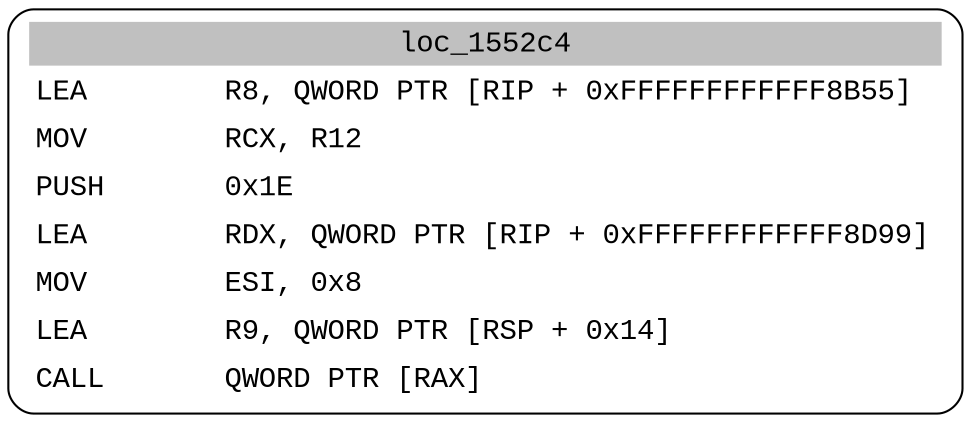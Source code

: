 digraph asm_graph {
1941 [
shape="Mrecord" fontname="Courier New"label =<<table border="0" cellborder="0" cellpadding="3"><tr><td align="center" colspan="2" bgcolor="grey">loc_1552c4</td></tr><tr><td align="left">LEA        R8, QWORD PTR [RIP + 0xFFFFFFFFFFFF8B55]</td></tr><tr><td align="left">MOV        RCX, R12</td></tr><tr><td align="left">PUSH       0x1E</td></tr><tr><td align="left">LEA        RDX, QWORD PTR [RIP + 0xFFFFFFFFFFFF8D99]</td></tr><tr><td align="left">MOV        ESI, 0x8</td></tr><tr><td align="left">LEA        R9, QWORD PTR [RSP + 0x14]</td></tr><tr><td align="left">CALL       QWORD PTR [RAX]</td></tr></table>> ];
}